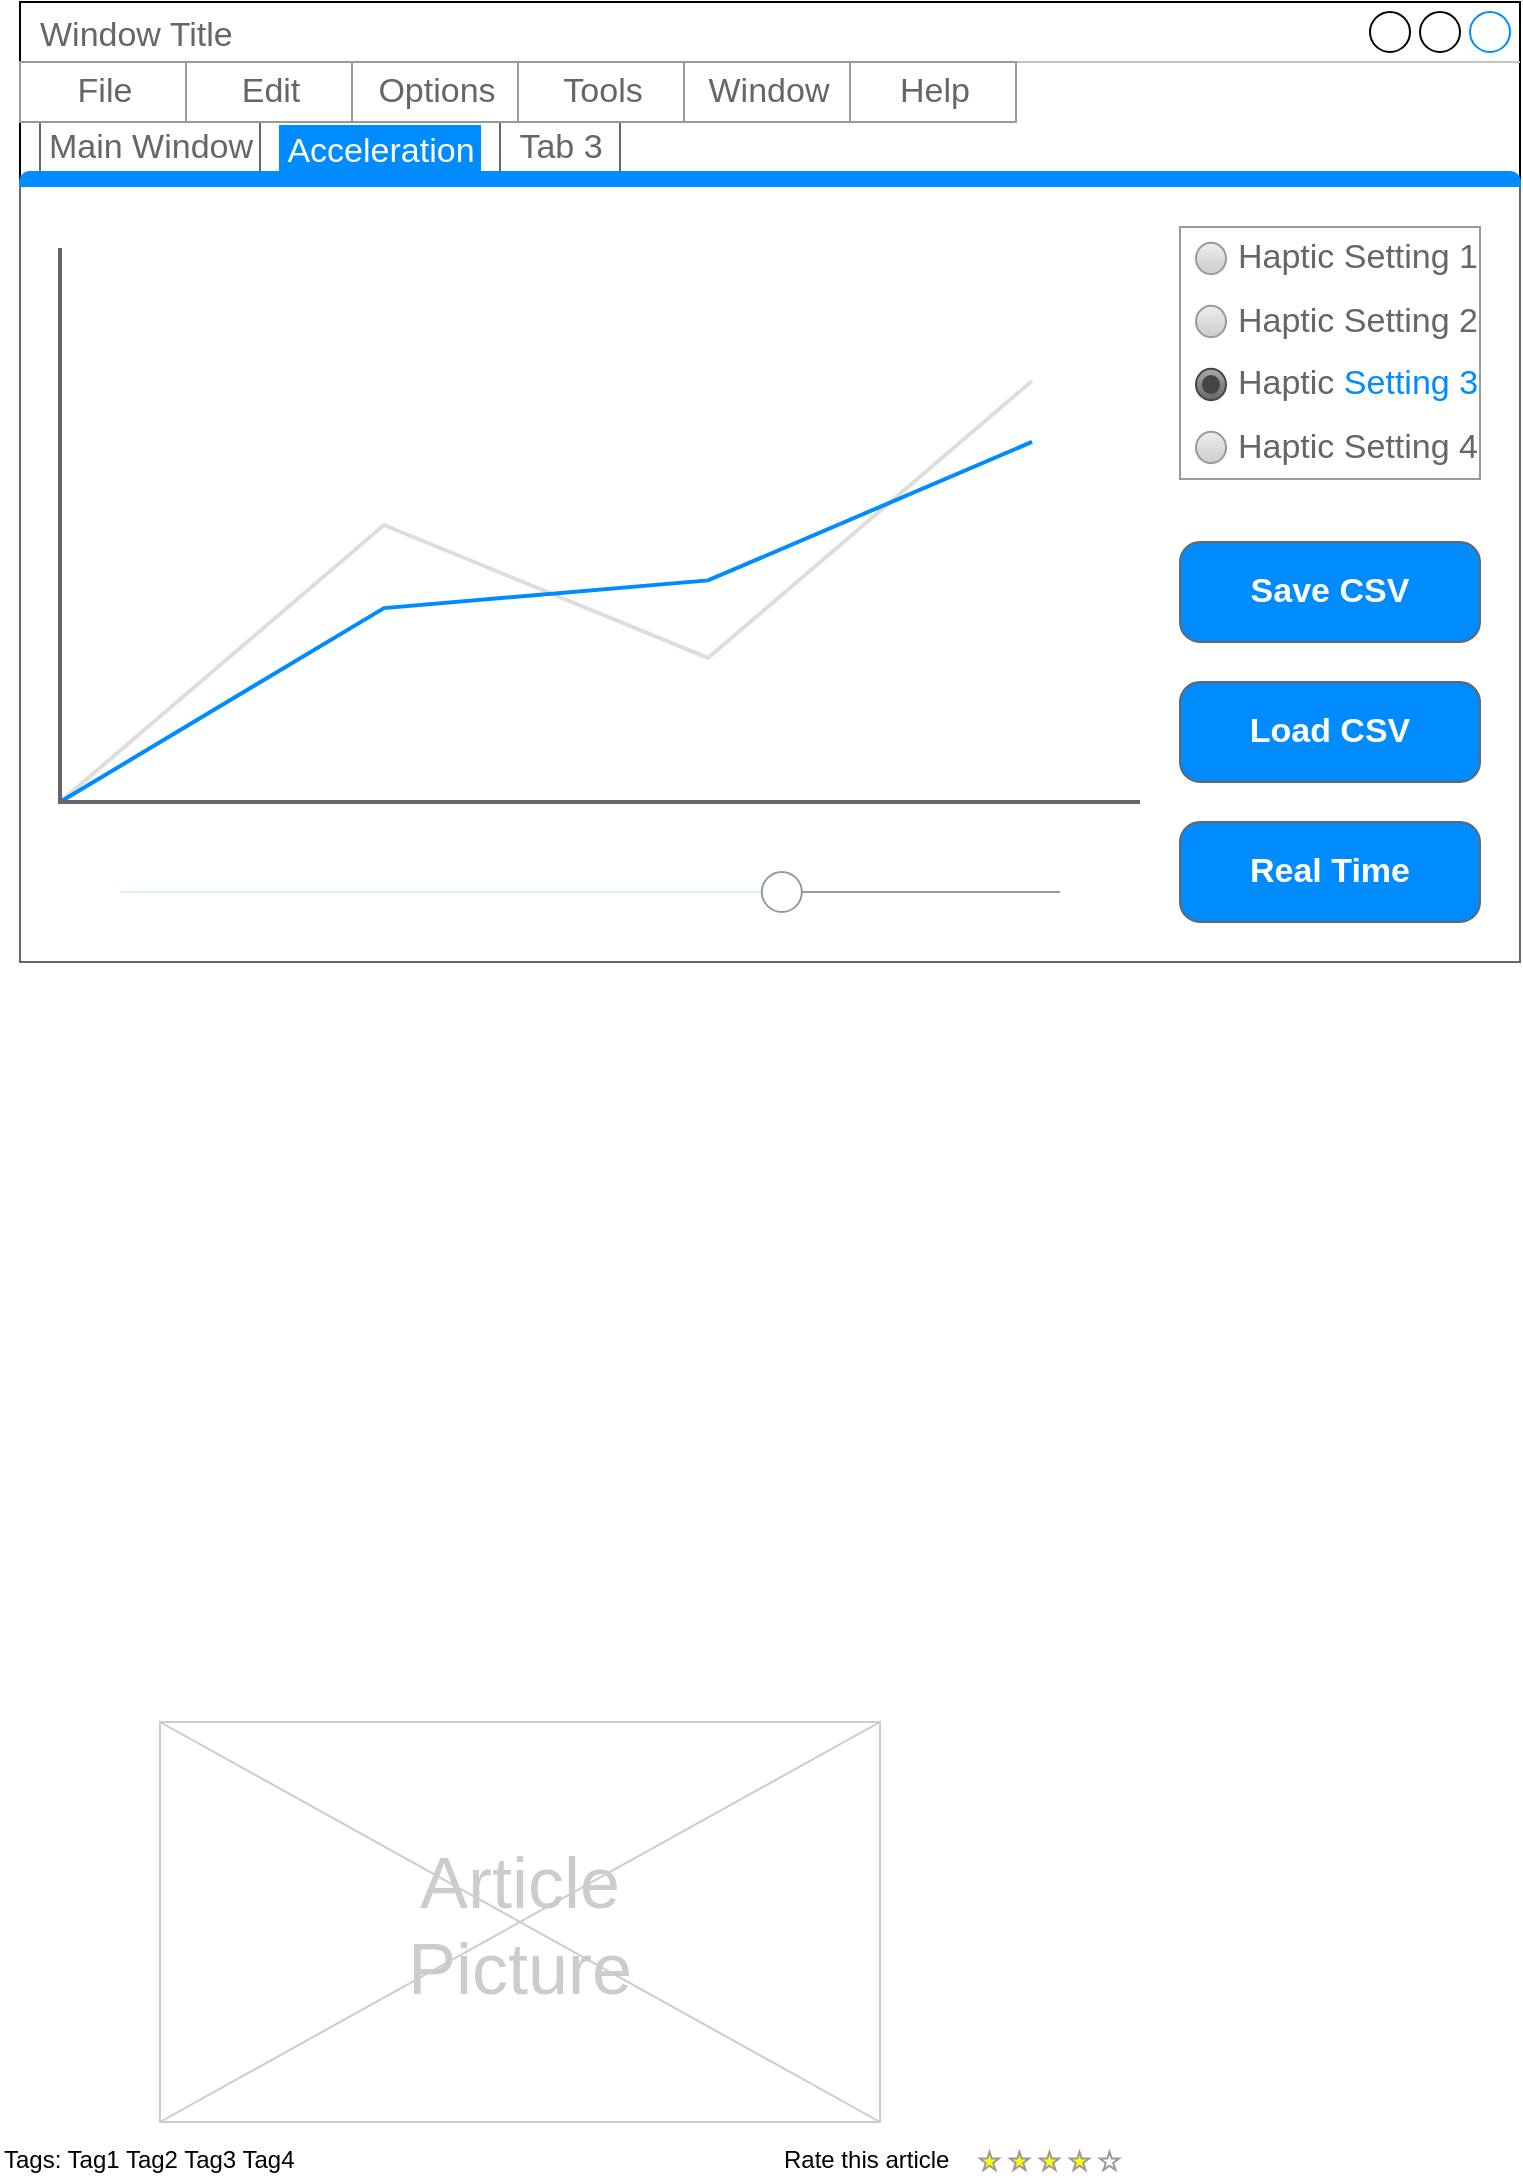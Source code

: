 <mxfile version="14.4.3" type="github">
  <diagram name="Page-1" id="f1b7ffb7-ca1e-a977-7cf5-a751b3c06c05">
    <mxGraphModel dx="1662" dy="762" grid="1" gridSize="10" guides="1" tooltips="1" connect="1" arrows="1" fold="1" page="1" pageScale="1" pageWidth="826" pageHeight="1169" background="#ffffff" math="0" shadow="0">
      <root>
        <mxCell id="0" />
        <mxCell id="1" parent="0" />
        <mxCell id="35" value="" style="verticalLabelPosition=bottom;verticalAlign=top;strokeWidth=1;shape=mxgraph.mockup.graphics.iconGrid;strokeColor=#CCCCCC;gridSize=1,1;" parent="1" vertex="1">
          <mxGeometry x="100" y="1370" width="360" height="200" as="geometry" />
        </mxCell>
        <mxCell id="36" value="Article&#xa;Picture" style="text;spacingTop=-5;align=center;verticalAlign=middle;fontSize=36;fontColor=#CCCCCC" parent="1" vertex="1">
          <mxGeometry x="100" y="1370" width="360" height="200" as="geometry" />
        </mxCell>
        <mxCell id="43" value="" style="verticalLabelPosition=bottom;verticalAlign=top;strokeWidth=1;shape=mxgraph.mockup.misc.rating;strokeColor=#999999;fillColor=#ffff00;emptyFillColor=#ffffff;grade=4;ratingScale=5;ratingStyle=star;" parent="1" vertex="1">
          <mxGeometry x="510.0" y="1585.0" width="77.5" height="10" as="geometry" />
        </mxCell>
        <mxCell id="44" value="Rate this article" style="text;spacingTop=-5;" parent="1" vertex="1">
          <mxGeometry x="410.0" y="1580.0" width="30" height="20" as="geometry" />
        </mxCell>
        <mxCell id="49" value="Tags: Tag1 Tag2 Tag3 Tag4" style="text;spacingTop=-5;" parent="1" vertex="1">
          <mxGeometry x="20" y="1580.0" width="210" height="20" as="geometry" />
        </mxCell>
        <mxCell id="WXDcBMWHM1SECilTtzHo-61" value="Window Title" style="strokeWidth=1;shadow=0;dashed=0;align=center;html=1;shape=mxgraph.mockup.containers.window;align=left;verticalAlign=top;spacingLeft=8;strokeColor2=#008cff;strokeColor3=#c4c4c4;fontColor=#666666;mainText=;fontSize=17;labelBackgroundColor=none;" parent="1" vertex="1">
          <mxGeometry x="30" y="510" width="750" height="480" as="geometry" />
        </mxCell>
        <mxCell id="WXDcBMWHM1SECilTtzHo-62" value="" style="strokeWidth=1;shadow=0;dashed=0;align=center;html=1;shape=mxgraph.mockup.containers.marginRect2;rectMarginTop=32;strokeColor=#666666;gradientColor=none;" parent="1" vertex="1">
          <mxGeometry x="30" y="570" width="750" height="420" as="geometry" />
        </mxCell>
        <mxCell id="WXDcBMWHM1SECilTtzHo-63" value="Main Window" style="strokeColor=inherit;fillColor=inherit;gradientColor=inherit;strokeWidth=1;shadow=0;dashed=0;align=center;html=1;shape=mxgraph.mockup.containers.rrect;rSize=0;fontSize=17;fontColor=#666666;gradientColor=none;" parent="WXDcBMWHM1SECilTtzHo-62" vertex="1">
          <mxGeometry width="110" height="25" relative="1" as="geometry">
            <mxPoint x="10" as="offset" />
          </mxGeometry>
        </mxCell>
        <mxCell id="WXDcBMWHM1SECilTtzHo-64" value="Acceleration" style="strokeWidth=1;shadow=0;dashed=0;align=center;html=1;shape=mxgraph.mockup.containers.rrect;rSize=0;fontSize=17;fontColor=#ffffff;strokeColor=#008cff;fillColor=#008cff;" parent="WXDcBMWHM1SECilTtzHo-62" vertex="1">
          <mxGeometry width="100" height="25" relative="1" as="geometry">
            <mxPoint x="130" y="2" as="offset" />
          </mxGeometry>
        </mxCell>
        <mxCell id="WXDcBMWHM1SECilTtzHo-65" value="Tab 3" style="strokeColor=inherit;fillColor=inherit;gradientColor=inherit;strokeWidth=1;shadow=0;dashed=0;align=center;html=1;shape=mxgraph.mockup.containers.rrect;rSize=0;fontSize=17;fontColor=#666666;gradientColor=none;" parent="WXDcBMWHM1SECilTtzHo-62" vertex="1">
          <mxGeometry width="60" height="25" relative="1" as="geometry">
            <mxPoint x="240" as="offset" />
          </mxGeometry>
        </mxCell>
        <mxCell id="WXDcBMWHM1SECilTtzHo-66" value="" style="strokeWidth=1;shadow=0;dashed=0;align=center;html=1;shape=mxgraph.mockup.containers.topButton;rSize=5;strokeColor=#008cff;fillColor=#008cff;gradientColor=none;resizeWidth=1;movable=0;deletable=1;" parent="WXDcBMWHM1SECilTtzHo-62" vertex="1">
          <mxGeometry width="750" height="7" relative="1" as="geometry">
            <mxPoint y="25" as="offset" />
          </mxGeometry>
        </mxCell>
        <mxCell id="WXDcBMWHM1SECilTtzHo-67" value="" style="verticalLabelPosition=bottom;shadow=0;dashed=0;align=center;html=1;verticalAlign=top;strokeWidth=1;shape=mxgraph.mockup.graphics.lineChart;strokeColor=none;strokeColor2=#666666;strokeColor3=#008cff;strokeColor4=#dddddd;" parent="WXDcBMWHM1SECilTtzHo-62" vertex="1">
          <mxGeometry x="20" y="63" width="540" height="277" as="geometry" />
        </mxCell>
        <mxCell id="jeptRtYTHibSp9vcDeZW-49" value="" style="strokeWidth=1;shadow=0;dashed=0;align=center;html=1;shape=mxgraph.mockup.forms.rrect;rSize=0;strokeColor=#999999;fillColor=#ffffff;recursiveResize=0;" parent="WXDcBMWHM1SECilTtzHo-62" vertex="1">
          <mxGeometry x="580" y="52.5" width="150" height="126" as="geometry" />
        </mxCell>
        <mxCell id="jeptRtYTHibSp9vcDeZW-50" value="Haptic Setting 1" style="shape=ellipse;rSize=0;fillColor=#eeeeee;strokeColor=#999999;gradientColor=#cccccc;html=1;align=left;spacingLeft=4;fontSize=17;fontColor=#666666;labelPosition=right;" parent="jeptRtYTHibSp9vcDeZW-49" vertex="1">
          <mxGeometry x="8" y="7.875" width="15" height="15.75" as="geometry" />
        </mxCell>
        <mxCell id="jeptRtYTHibSp9vcDeZW-51" value="Haptic&amp;nbsp;Setting 2" style="shape=ellipse;rSize=0;fillColor=#eeeeee;strokeColor=#999999;gradientColor=#cccccc;html=1;align=left;spacingLeft=4;fontSize=17;fontColor=#666666;labelPosition=right;" parent="jeptRtYTHibSp9vcDeZW-49" vertex="1">
          <mxGeometry x="8" y="39.375" width="15" height="15.75" as="geometry" />
        </mxCell>
        <mxCell id="jeptRtYTHibSp9vcDeZW-52" value="&lt;span style=&quot;color: rgb(102 , 102 , 102)&quot;&gt;Haptic&amp;nbsp;&lt;/span&gt;Setting 3" style="shape=ellipse;rSize=0;fillColor=#aaaaaa;strokeColor=#444444;gradientColor=#666666;html=1;align=left;spacingLeft=4;fontSize=17;fontColor=#008cff;labelPosition=right;" parent="jeptRtYTHibSp9vcDeZW-49" vertex="1">
          <mxGeometry x="8" y="70.875" width="15" height="15.75" as="geometry" />
        </mxCell>
        <mxCell id="jeptRtYTHibSp9vcDeZW-53" value="" style="shape=ellipse;fillColor=#444444;strokeColor=none;html=1;" parent="jeptRtYTHibSp9vcDeZW-52" vertex="1">
          <mxGeometry x="3" y="3.15" width="9" height="9.45" as="geometry" />
        </mxCell>
        <mxCell id="jeptRtYTHibSp9vcDeZW-54" value="Haptic&amp;nbsp;Setting 4" style="shape=ellipse;rSize=0;fillColor=#eeeeee;strokeColor=#999999;gradientColor=#cccccc;html=1;align=left;spacingLeft=4;fontSize=17;fontColor=#666666;labelPosition=right;" parent="jeptRtYTHibSp9vcDeZW-49" vertex="1">
          <mxGeometry x="8" y="102.375" width="15" height="15.75" as="geometry" />
        </mxCell>
        <mxCell id="jeptRtYTHibSp9vcDeZW-67" value="" style="verticalLabelPosition=bottom;shadow=0;dashed=0;align=center;html=1;verticalAlign=top;strokeWidth=1;shape=mxgraph.mockup.forms.horSlider;strokeColor=#999999;sliderStyle=basic;sliderPos=70.851;handleStyle=circle;fillColor2=#ddeeff;" parent="WXDcBMWHM1SECilTtzHo-62" vertex="1">
          <mxGeometry x="50" y="370" width="470" height="30" as="geometry" />
        </mxCell>
        <mxCell id="jeptRtYTHibSp9vcDeZW-68" value="Save CSV" style="strokeWidth=1;shadow=0;dashed=0;align=center;html=1;shape=mxgraph.mockup.buttons.button;strokeColor=#666666;fontColor=#ffffff;mainText=;buttonStyle=round;fontSize=17;fontStyle=1;fillColor=#008cff;whiteSpace=wrap;" parent="WXDcBMWHM1SECilTtzHo-62" vertex="1">
          <mxGeometry x="580" y="210" width="150" height="50" as="geometry" />
        </mxCell>
        <mxCell id="jeptRtYTHibSp9vcDeZW-69" value="Load CSV" style="strokeWidth=1;shadow=0;dashed=0;align=center;html=1;shape=mxgraph.mockup.buttons.button;strokeColor=#666666;fontColor=#ffffff;mainText=;buttonStyle=round;fontSize=17;fontStyle=1;fillColor=#008cff;whiteSpace=wrap;" parent="WXDcBMWHM1SECilTtzHo-62" vertex="1">
          <mxGeometry x="580" y="280" width="150" height="50" as="geometry" />
        </mxCell>
        <mxCell id="jeptRtYTHibSp9vcDeZW-70" value="Real Time" style="strokeWidth=1;shadow=0;dashed=0;align=center;html=1;shape=mxgraph.mockup.buttons.button;strokeColor=#666666;fontColor=#ffffff;mainText=;buttonStyle=round;fontSize=17;fontStyle=1;fillColor=#008cff;whiteSpace=wrap;" parent="WXDcBMWHM1SECilTtzHo-62" vertex="1">
          <mxGeometry x="580" y="350" width="150" height="50" as="geometry" />
        </mxCell>
        <mxCell id="jeptRtYTHibSp9vcDeZW-55" value="" style="strokeWidth=1;shadow=0;dashed=0;align=center;html=1;shape=mxgraph.mockup.forms.rrect;rSize=0;strokeColor=#999999;" parent="1" vertex="1">
          <mxGeometry x="30" y="540" width="498" height="30" as="geometry" />
        </mxCell>
        <mxCell id="jeptRtYTHibSp9vcDeZW-56" value="File" style="strokeColor=inherit;fillColor=inherit;gradientColor=inherit;strokeWidth=1;shadow=0;dashed=0;align=center;html=1;shape=mxgraph.mockup.forms.rrect;rSize=0;fontSize=17;fontColor=#666666;" parent="jeptRtYTHibSp9vcDeZW-55" vertex="1">
          <mxGeometry width="83" height="30" as="geometry" />
        </mxCell>
        <mxCell id="jeptRtYTHibSp9vcDeZW-57" value="Edit" style="strokeColor=inherit;fillColor=inherit;gradientColor=inherit;strokeWidth=1;shadow=0;dashed=0;align=center;html=1;shape=mxgraph.mockup.forms.rrect;rSize=0;fontSize=17;fontColor=#666666;" parent="jeptRtYTHibSp9vcDeZW-55" vertex="1">
          <mxGeometry x="83" width="83" height="30" as="geometry" />
        </mxCell>
        <mxCell id="jeptRtYTHibSp9vcDeZW-58" value="Options" style="strokeColor=inherit;fillColor=inherit;gradientColor=inherit;strokeWidth=1;shadow=0;dashed=0;align=center;html=1;shape=mxgraph.mockup.forms.rrect;rSize=0;fontSize=17;fontColor=#666666;" parent="jeptRtYTHibSp9vcDeZW-55" vertex="1">
          <mxGeometry x="166" width="83" height="30" as="geometry" />
        </mxCell>
        <mxCell id="jeptRtYTHibSp9vcDeZW-59" value="Tools" style="strokeColor=inherit;fillColor=inherit;gradientColor=inherit;strokeWidth=1;shadow=0;dashed=0;align=center;html=1;shape=mxgraph.mockup.forms.rrect;rSize=0;fontSize=17;fontColor=#666666;" parent="jeptRtYTHibSp9vcDeZW-55" vertex="1">
          <mxGeometry x="249" width="83" height="30" as="geometry" />
        </mxCell>
        <mxCell id="jeptRtYTHibSp9vcDeZW-60" value="Window" style="strokeColor=inherit;fillColor=inherit;gradientColor=inherit;strokeWidth=1;shadow=0;dashed=0;align=center;html=1;shape=mxgraph.mockup.forms.rrect;rSize=0;fontSize=17;fontColor=#666666;" parent="jeptRtYTHibSp9vcDeZW-55" vertex="1">
          <mxGeometry x="332" width="83" height="30" as="geometry" />
        </mxCell>
        <mxCell id="jeptRtYTHibSp9vcDeZW-61" value="Help" style="strokeColor=inherit;fillColor=inherit;gradientColor=inherit;strokeWidth=1;shadow=0;dashed=0;align=center;html=1;shape=mxgraph.mockup.forms.rrect;rSize=0;fontSize=17;fontColor=#666666;" parent="jeptRtYTHibSp9vcDeZW-55" vertex="1">
          <mxGeometry x="415" width="83" height="30" as="geometry" />
        </mxCell>
      </root>
    </mxGraphModel>
  </diagram>
</mxfile>
